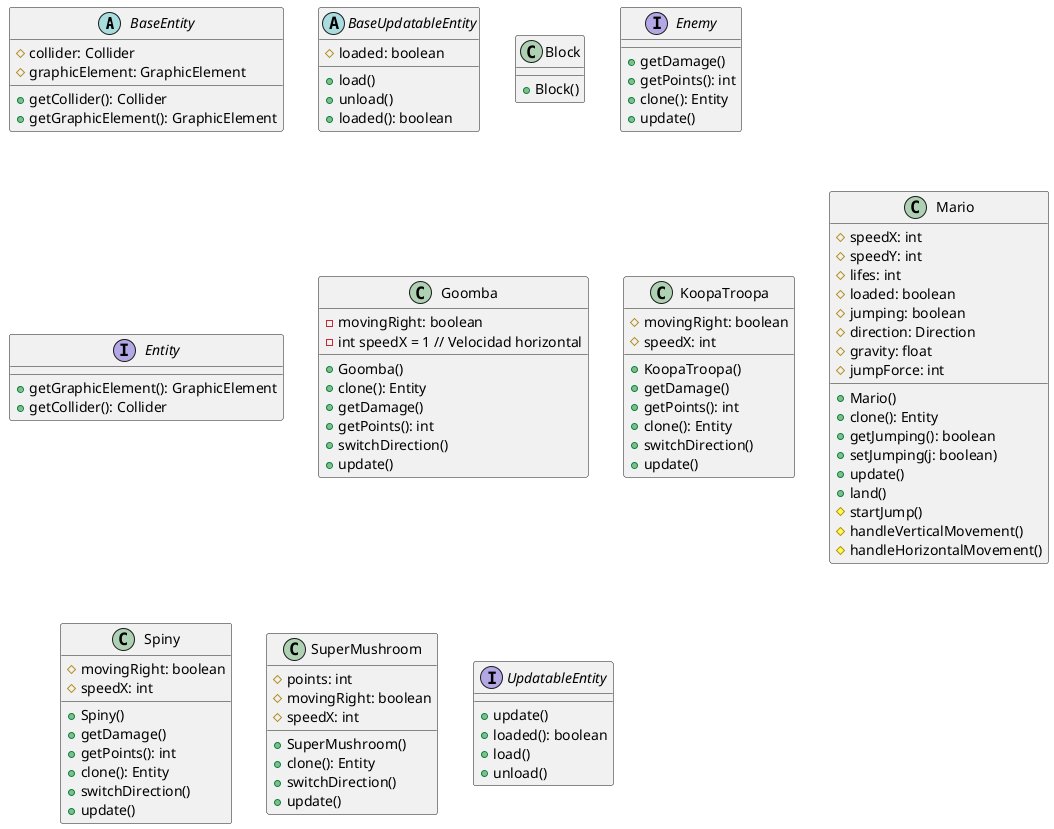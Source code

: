 @startuml
abstract class BaseEntity {
   #collider: Collider
   #graphicElement: GraphicElement
   +getCollider(): Collider 
   +getGraphicElement(): GraphicElement 
}

abstract class BaseUpdatableEntity {
   #loaded: boolean
   +load()
   +unload()
   +loaded(): boolean 
}

class Block {
   +Block()
}

interface Enemy {
   +getDamage()
   +getPoints(): int 
   +clone(): Entity 
   +update()
}

interface Entity {
   +getGraphicElement(): GraphicElement 
   +getCollider(): Collider 
}

class Goomba {
   -movingRight: boolean
   -int speedX = 1 // Velocidad horizontal
   +Goomba()
   +clone(): Entity 
   +getDamage()
   +getPoints(): int 
   +switchDirection()
   +update()
}

class KoopaTroopa {
   #movingRight: boolean
   #speedX: int
   +KoopaTroopa()
   +getDamage()
   +getPoints(): int 
   +clone(): Entity 
   +switchDirection()
   +update()
}

class Mario {
   #speedX: int
   #speedY: int
   #lifes: int
   #loaded: boolean
   #jumping: boolean
   #direction: Direction
   #gravity: float
   #jumpForce: int
   +Mario()
   +clone(): Entity 
   +getJumping(): boolean 
   +setJumping(j: boolean)
   +update()
   +land()
   #startJump()
   #handleVerticalMovement()
   #handleHorizontalMovement()
}

class Spiny {
   #movingRight: boolean
   #speedX: int
   +Spiny()
   +getDamage()
   +getPoints(): int 
   +clone(): Entity 
   +switchDirection()
   +update()
}

class SuperMushroom {
   #points: int
   #movingRight: boolean
   #speedX: int
   +SuperMushroom()
   +clone(): Entity 
   +switchDirection()
   +update()
}

interface UpdatableEntity {
   +update()
   +loaded(): boolean 
   +load()
   +unload()
}

@enduml
